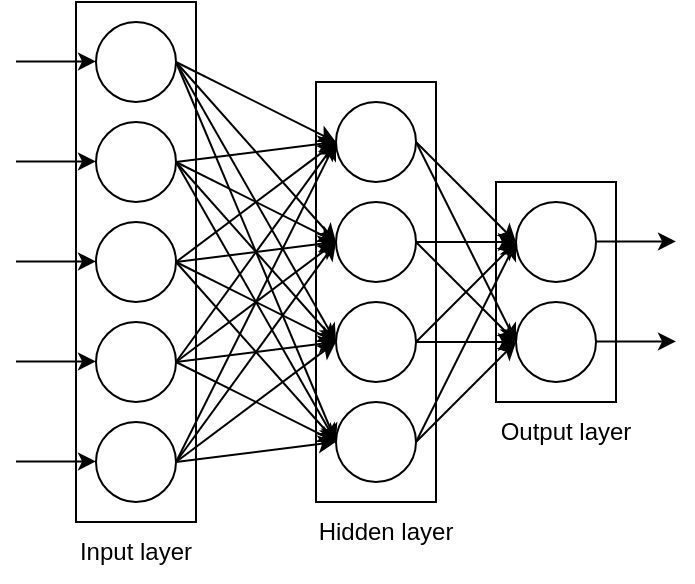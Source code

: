 <mxfile version="26.2.14">
  <diagram name="Page-1" id="BajXGiDGtNtVMGe9Nqyz">
    <mxGraphModel dx="815" dy="456" grid="1" gridSize="10" guides="1" tooltips="1" connect="1" arrows="1" fold="1" page="1" pageScale="1" pageWidth="850" pageHeight="1100" math="0" shadow="0">
      <root>
        <mxCell id="0" />
        <mxCell id="1" parent="0" />
        <mxCell id="UISm-Eijfibv8pY-J6u1-37" style="rounded=0;orthogonalLoop=1;jettySize=auto;html=1;exitX=1;exitY=0.5;exitDx=0;exitDy=0;entryX=0;entryY=0.5;entryDx=0;entryDy=0;" edge="1" parent="1" source="UISm-Eijfibv8pY-J6u1-26" target="UISm-Eijfibv8pY-J6u1-31">
          <mxGeometry relative="1" as="geometry" />
        </mxCell>
        <mxCell id="UISm-Eijfibv8pY-J6u1-38" style="rounded=0;orthogonalLoop=1;jettySize=auto;html=1;exitX=1;exitY=0.5;exitDx=0;exitDy=0;entryX=0;entryY=0.5;entryDx=0;entryDy=0;" edge="1" parent="1" source="UISm-Eijfibv8pY-J6u1-26" target="UISm-Eijfibv8pY-J6u1-32">
          <mxGeometry relative="1" as="geometry" />
        </mxCell>
        <mxCell id="UISm-Eijfibv8pY-J6u1-39" style="rounded=0;orthogonalLoop=1;jettySize=auto;html=1;exitX=1;exitY=0.5;exitDx=0;exitDy=0;entryX=0;entryY=0.5;entryDx=0;entryDy=0;" edge="1" parent="1" source="UISm-Eijfibv8pY-J6u1-26" target="UISm-Eijfibv8pY-J6u1-33">
          <mxGeometry relative="1" as="geometry" />
        </mxCell>
        <mxCell id="UISm-Eijfibv8pY-J6u1-40" style="rounded=0;orthogonalLoop=1;jettySize=auto;html=1;exitX=1;exitY=0.5;exitDx=0;exitDy=0;entryX=0;entryY=0.5;entryDx=0;entryDy=0;" edge="1" parent="1" source="UISm-Eijfibv8pY-J6u1-26" target="UISm-Eijfibv8pY-J6u1-34">
          <mxGeometry relative="1" as="geometry" />
        </mxCell>
        <mxCell id="UISm-Eijfibv8pY-J6u1-26" value="" style="ellipse;whiteSpace=wrap;html=1;aspect=fixed;" vertex="1" parent="1">
          <mxGeometry x="160" y="160" width="40" height="40" as="geometry" />
        </mxCell>
        <mxCell id="UISm-Eijfibv8pY-J6u1-41" style="rounded=0;orthogonalLoop=1;jettySize=auto;html=1;exitX=1;exitY=0.5;exitDx=0;exitDy=0;" edge="1" parent="1" source="UISm-Eijfibv8pY-J6u1-27">
          <mxGeometry relative="1" as="geometry">
            <mxPoint x="280" y="220" as="targetPoint" />
          </mxGeometry>
        </mxCell>
        <mxCell id="UISm-Eijfibv8pY-J6u1-42" style="rounded=0;orthogonalLoop=1;jettySize=auto;html=1;exitX=1;exitY=0.5;exitDx=0;exitDy=0;entryX=0;entryY=0.5;entryDx=0;entryDy=0;" edge="1" parent="1" source="UISm-Eijfibv8pY-J6u1-27" target="UISm-Eijfibv8pY-J6u1-32">
          <mxGeometry relative="1" as="geometry" />
        </mxCell>
        <mxCell id="UISm-Eijfibv8pY-J6u1-43" style="rounded=0;orthogonalLoop=1;jettySize=auto;html=1;exitX=1;exitY=0.5;exitDx=0;exitDy=0;entryX=0;entryY=0.5;entryDx=0;entryDy=0;" edge="1" parent="1" source="UISm-Eijfibv8pY-J6u1-27" target="UISm-Eijfibv8pY-J6u1-33">
          <mxGeometry relative="1" as="geometry" />
        </mxCell>
        <mxCell id="UISm-Eijfibv8pY-J6u1-44" style="rounded=0;orthogonalLoop=1;jettySize=auto;html=1;exitX=1;exitY=0.5;exitDx=0;exitDy=0;entryX=0;entryY=0.5;entryDx=0;entryDy=0;" edge="1" parent="1" source="UISm-Eijfibv8pY-J6u1-27" target="UISm-Eijfibv8pY-J6u1-34">
          <mxGeometry relative="1" as="geometry" />
        </mxCell>
        <mxCell id="UISm-Eijfibv8pY-J6u1-27" value="" style="ellipse;whiteSpace=wrap;html=1;aspect=fixed;" vertex="1" parent="1">
          <mxGeometry x="160" y="210" width="40" height="40" as="geometry" />
        </mxCell>
        <mxCell id="UISm-Eijfibv8pY-J6u1-45" style="rounded=0;orthogonalLoop=1;jettySize=auto;html=1;exitX=1;exitY=0.5;exitDx=0;exitDy=0;entryX=0;entryY=0.5;entryDx=0;entryDy=0;" edge="1" parent="1" source="UISm-Eijfibv8pY-J6u1-28" target="UISm-Eijfibv8pY-J6u1-31">
          <mxGeometry relative="1" as="geometry" />
        </mxCell>
        <mxCell id="UISm-Eijfibv8pY-J6u1-46" style="rounded=0;orthogonalLoop=1;jettySize=auto;html=1;exitX=1;exitY=0.5;exitDx=0;exitDy=0;entryX=0;entryY=0.5;entryDx=0;entryDy=0;" edge="1" parent="1" source="UISm-Eijfibv8pY-J6u1-28" target="UISm-Eijfibv8pY-J6u1-32">
          <mxGeometry relative="1" as="geometry" />
        </mxCell>
        <mxCell id="UISm-Eijfibv8pY-J6u1-47" style="rounded=0;orthogonalLoop=1;jettySize=auto;html=1;exitX=1;exitY=0.5;exitDx=0;exitDy=0;entryX=0;entryY=0.5;entryDx=0;entryDy=0;" edge="1" parent="1" source="UISm-Eijfibv8pY-J6u1-28" target="UISm-Eijfibv8pY-J6u1-33">
          <mxGeometry relative="1" as="geometry" />
        </mxCell>
        <mxCell id="UISm-Eijfibv8pY-J6u1-48" style="rounded=0;orthogonalLoop=1;jettySize=auto;html=1;exitX=1;exitY=0.5;exitDx=0;exitDy=0;entryX=0;entryY=0.5;entryDx=0;entryDy=0;" edge="1" parent="1" source="UISm-Eijfibv8pY-J6u1-28" target="UISm-Eijfibv8pY-J6u1-34">
          <mxGeometry relative="1" as="geometry" />
        </mxCell>
        <mxCell id="UISm-Eijfibv8pY-J6u1-28" value="" style="ellipse;whiteSpace=wrap;html=1;aspect=fixed;" vertex="1" parent="1">
          <mxGeometry x="160" y="260" width="40" height="40" as="geometry" />
        </mxCell>
        <mxCell id="UISm-Eijfibv8pY-J6u1-49" style="rounded=0;orthogonalLoop=1;jettySize=auto;html=1;exitX=1;exitY=0.5;exitDx=0;exitDy=0;entryX=0;entryY=0.5;entryDx=0;entryDy=0;" edge="1" parent="1" source="UISm-Eijfibv8pY-J6u1-29" target="UISm-Eijfibv8pY-J6u1-31">
          <mxGeometry relative="1" as="geometry" />
        </mxCell>
        <mxCell id="UISm-Eijfibv8pY-J6u1-50" style="rounded=0;orthogonalLoop=1;jettySize=auto;html=1;exitX=1;exitY=0.5;exitDx=0;exitDy=0;entryX=0;entryY=0.5;entryDx=0;entryDy=0;" edge="1" parent="1" source="UISm-Eijfibv8pY-J6u1-29" target="UISm-Eijfibv8pY-J6u1-32">
          <mxGeometry relative="1" as="geometry" />
        </mxCell>
        <mxCell id="UISm-Eijfibv8pY-J6u1-51" style="rounded=0;orthogonalLoop=1;jettySize=auto;html=1;exitX=1;exitY=0.5;exitDx=0;exitDy=0;" edge="1" parent="1" source="UISm-Eijfibv8pY-J6u1-29">
          <mxGeometry relative="1" as="geometry">
            <mxPoint x="280" y="320" as="targetPoint" />
          </mxGeometry>
        </mxCell>
        <mxCell id="UISm-Eijfibv8pY-J6u1-52" style="rounded=0;orthogonalLoop=1;jettySize=auto;html=1;exitX=1;exitY=0.5;exitDx=0;exitDy=0;entryX=0;entryY=0.5;entryDx=0;entryDy=0;" edge="1" parent="1" source="UISm-Eijfibv8pY-J6u1-29" target="UISm-Eijfibv8pY-J6u1-34">
          <mxGeometry relative="1" as="geometry" />
        </mxCell>
        <mxCell id="UISm-Eijfibv8pY-J6u1-29" value="" style="ellipse;whiteSpace=wrap;html=1;aspect=fixed;" vertex="1" parent="1">
          <mxGeometry x="160" y="310" width="40" height="40" as="geometry" />
        </mxCell>
        <mxCell id="UISm-Eijfibv8pY-J6u1-53" style="rounded=0;orthogonalLoop=1;jettySize=auto;html=1;exitX=1;exitY=0.5;exitDx=0;exitDy=0;entryX=0;entryY=0.5;entryDx=0;entryDy=0;" edge="1" parent="1" source="UISm-Eijfibv8pY-J6u1-30" target="UISm-Eijfibv8pY-J6u1-31">
          <mxGeometry relative="1" as="geometry" />
        </mxCell>
        <mxCell id="UISm-Eijfibv8pY-J6u1-54" style="rounded=0;orthogonalLoop=1;jettySize=auto;html=1;exitX=1;exitY=0.5;exitDx=0;exitDy=0;entryX=0;entryY=0.5;entryDx=0;entryDy=0;" edge="1" parent="1" source="UISm-Eijfibv8pY-J6u1-30" target="UISm-Eijfibv8pY-J6u1-32">
          <mxGeometry relative="1" as="geometry" />
        </mxCell>
        <mxCell id="UISm-Eijfibv8pY-J6u1-55" style="rounded=0;orthogonalLoop=1;jettySize=auto;html=1;exitX=1;exitY=0.5;exitDx=0;exitDy=0;entryX=0;entryY=0.5;entryDx=0;entryDy=0;" edge="1" parent="1" source="UISm-Eijfibv8pY-J6u1-30" target="UISm-Eijfibv8pY-J6u1-33">
          <mxGeometry relative="1" as="geometry" />
        </mxCell>
        <mxCell id="UISm-Eijfibv8pY-J6u1-56" style="rounded=0;orthogonalLoop=1;jettySize=auto;html=1;exitX=1;exitY=0.5;exitDx=0;exitDy=0;entryX=0;entryY=0.5;entryDx=0;entryDy=0;" edge="1" parent="1" source="UISm-Eijfibv8pY-J6u1-30" target="UISm-Eijfibv8pY-J6u1-34">
          <mxGeometry relative="1" as="geometry" />
        </mxCell>
        <mxCell id="UISm-Eijfibv8pY-J6u1-30" value="" style="ellipse;whiteSpace=wrap;html=1;aspect=fixed;" vertex="1" parent="1">
          <mxGeometry x="160" y="360" width="40" height="40" as="geometry" />
        </mxCell>
        <mxCell id="UISm-Eijfibv8pY-J6u1-57" style="rounded=0;orthogonalLoop=1;jettySize=auto;html=1;exitX=1;exitY=0.5;exitDx=0;exitDy=0;entryX=0;entryY=0.5;entryDx=0;entryDy=0;" edge="1" parent="1" source="UISm-Eijfibv8pY-J6u1-31" target="UISm-Eijfibv8pY-J6u1-35">
          <mxGeometry relative="1" as="geometry" />
        </mxCell>
        <mxCell id="UISm-Eijfibv8pY-J6u1-58" style="rounded=0;orthogonalLoop=1;jettySize=auto;html=1;exitX=1;exitY=0.5;exitDx=0;exitDy=0;entryX=0;entryY=0.5;entryDx=0;entryDy=0;" edge="1" parent="1" source="UISm-Eijfibv8pY-J6u1-31" target="UISm-Eijfibv8pY-J6u1-36">
          <mxGeometry relative="1" as="geometry" />
        </mxCell>
        <mxCell id="UISm-Eijfibv8pY-J6u1-31" value="" style="ellipse;whiteSpace=wrap;html=1;aspect=fixed;" vertex="1" parent="1">
          <mxGeometry x="280" y="200" width="40" height="40" as="geometry" />
        </mxCell>
        <mxCell id="UISm-Eijfibv8pY-J6u1-59" style="edgeStyle=orthogonalEdgeStyle;rounded=0;orthogonalLoop=1;jettySize=auto;html=1;exitX=1;exitY=0.5;exitDx=0;exitDy=0;" edge="1" parent="1" source="UISm-Eijfibv8pY-J6u1-32" target="UISm-Eijfibv8pY-J6u1-35">
          <mxGeometry relative="1" as="geometry" />
        </mxCell>
        <mxCell id="UISm-Eijfibv8pY-J6u1-60" style="rounded=0;orthogonalLoop=1;jettySize=auto;html=1;exitX=1;exitY=0.5;exitDx=0;exitDy=0;entryX=0;entryY=0.5;entryDx=0;entryDy=0;" edge="1" parent="1" source="UISm-Eijfibv8pY-J6u1-32" target="UISm-Eijfibv8pY-J6u1-36">
          <mxGeometry relative="1" as="geometry" />
        </mxCell>
        <mxCell id="UISm-Eijfibv8pY-J6u1-32" value="" style="ellipse;whiteSpace=wrap;html=1;aspect=fixed;" vertex="1" parent="1">
          <mxGeometry x="280" y="250" width="40" height="40" as="geometry" />
        </mxCell>
        <mxCell id="UISm-Eijfibv8pY-J6u1-61" style="rounded=0;orthogonalLoop=1;jettySize=auto;html=1;exitX=1;exitY=0.5;exitDx=0;exitDy=0;entryX=0;entryY=0.5;entryDx=0;entryDy=0;" edge="1" parent="1" source="UISm-Eijfibv8pY-J6u1-33" target="UISm-Eijfibv8pY-J6u1-35">
          <mxGeometry relative="1" as="geometry" />
        </mxCell>
        <mxCell id="UISm-Eijfibv8pY-J6u1-62" style="edgeStyle=orthogonalEdgeStyle;rounded=0;orthogonalLoop=1;jettySize=auto;html=1;exitX=1;exitY=0.5;exitDx=0;exitDy=0;" edge="1" parent="1" source="UISm-Eijfibv8pY-J6u1-33">
          <mxGeometry relative="1" as="geometry">
            <mxPoint x="370" y="320" as="targetPoint" />
          </mxGeometry>
        </mxCell>
        <mxCell id="UISm-Eijfibv8pY-J6u1-33" value="" style="ellipse;whiteSpace=wrap;html=1;aspect=fixed;" vertex="1" parent="1">
          <mxGeometry x="280" y="300" width="40" height="40" as="geometry" />
        </mxCell>
        <mxCell id="UISm-Eijfibv8pY-J6u1-63" style="rounded=0;orthogonalLoop=1;jettySize=auto;html=1;exitX=1;exitY=0.5;exitDx=0;exitDy=0;entryX=0;entryY=0.5;entryDx=0;entryDy=0;" edge="1" parent="1" source="UISm-Eijfibv8pY-J6u1-34" target="UISm-Eijfibv8pY-J6u1-35">
          <mxGeometry relative="1" as="geometry" />
        </mxCell>
        <mxCell id="UISm-Eijfibv8pY-J6u1-64" style="rounded=0;orthogonalLoop=1;jettySize=auto;html=1;exitX=1;exitY=0.5;exitDx=0;exitDy=0;entryX=0;entryY=0.5;entryDx=0;entryDy=0;" edge="1" parent="1" source="UISm-Eijfibv8pY-J6u1-34" target="UISm-Eijfibv8pY-J6u1-36">
          <mxGeometry relative="1" as="geometry" />
        </mxCell>
        <mxCell id="UISm-Eijfibv8pY-J6u1-34" value="" style="ellipse;whiteSpace=wrap;html=1;aspect=fixed;" vertex="1" parent="1">
          <mxGeometry x="280" y="350" width="40" height="40" as="geometry" />
        </mxCell>
        <mxCell id="UISm-Eijfibv8pY-J6u1-35" value="" style="ellipse;whiteSpace=wrap;html=1;aspect=fixed;" vertex="1" parent="1">
          <mxGeometry x="370" y="250" width="40" height="40" as="geometry" />
        </mxCell>
        <mxCell id="UISm-Eijfibv8pY-J6u1-36" value="" style="ellipse;whiteSpace=wrap;html=1;aspect=fixed;" vertex="1" parent="1">
          <mxGeometry x="370" y="300" width="40" height="40" as="geometry" />
        </mxCell>
        <mxCell id="UISm-Eijfibv8pY-J6u1-65" value="" style="endArrow=classic;html=1;rounded=0;" edge="1" parent="1">
          <mxGeometry width="50" height="50" relative="1" as="geometry">
            <mxPoint x="120" y="379.71" as="sourcePoint" />
            <mxPoint x="160" y="379.71" as="targetPoint" />
          </mxGeometry>
        </mxCell>
        <mxCell id="UISm-Eijfibv8pY-J6u1-66" value="" style="endArrow=classic;html=1;rounded=0;" edge="1" parent="1">
          <mxGeometry width="50" height="50" relative="1" as="geometry">
            <mxPoint x="120" y="329.71" as="sourcePoint" />
            <mxPoint x="160" y="329.71" as="targetPoint" />
          </mxGeometry>
        </mxCell>
        <mxCell id="UISm-Eijfibv8pY-J6u1-67" value="" style="endArrow=classic;html=1;rounded=0;" edge="1" parent="1">
          <mxGeometry width="50" height="50" relative="1" as="geometry">
            <mxPoint x="120" y="279.71" as="sourcePoint" />
            <mxPoint x="160" y="279.71" as="targetPoint" />
          </mxGeometry>
        </mxCell>
        <mxCell id="UISm-Eijfibv8pY-J6u1-68" value="" style="endArrow=classic;html=1;rounded=0;" edge="1" parent="1">
          <mxGeometry width="50" height="50" relative="1" as="geometry">
            <mxPoint x="120" y="229.71" as="sourcePoint" />
            <mxPoint x="160" y="229.71" as="targetPoint" />
          </mxGeometry>
        </mxCell>
        <mxCell id="UISm-Eijfibv8pY-J6u1-69" value="" style="endArrow=classic;html=1;rounded=0;" edge="1" parent="1">
          <mxGeometry width="50" height="50" relative="1" as="geometry">
            <mxPoint x="120" y="179.71" as="sourcePoint" />
            <mxPoint x="160" y="179.71" as="targetPoint" />
          </mxGeometry>
        </mxCell>
        <mxCell id="UISm-Eijfibv8pY-J6u1-70" value="" style="endArrow=classic;html=1;rounded=0;" edge="1" parent="1">
          <mxGeometry width="50" height="50" relative="1" as="geometry">
            <mxPoint x="410" y="319.71" as="sourcePoint" />
            <mxPoint x="450" y="319.71" as="targetPoint" />
          </mxGeometry>
        </mxCell>
        <mxCell id="UISm-Eijfibv8pY-J6u1-71" value="" style="endArrow=classic;html=1;rounded=0;" edge="1" parent="1">
          <mxGeometry width="50" height="50" relative="1" as="geometry">
            <mxPoint x="410" y="269.71" as="sourcePoint" />
            <mxPoint x="450" y="269.71" as="targetPoint" />
          </mxGeometry>
        </mxCell>
        <mxCell id="UISm-Eijfibv8pY-J6u1-72" value="" style="rounded=0;whiteSpace=wrap;html=1;fillColor=none;" vertex="1" parent="1">
          <mxGeometry x="150" y="150" width="60" height="260" as="geometry" />
        </mxCell>
        <mxCell id="UISm-Eijfibv8pY-J6u1-73" value="Input layer" style="text;html=1;align=center;verticalAlign=middle;whiteSpace=wrap;rounded=0;" vertex="1" parent="1">
          <mxGeometry x="150" y="410" width="60" height="30" as="geometry" />
        </mxCell>
        <mxCell id="UISm-Eijfibv8pY-J6u1-75" value="" style="rounded=0;whiteSpace=wrap;html=1;fillColor=none;" vertex="1" parent="1">
          <mxGeometry x="270" y="190" width="60" height="210" as="geometry" />
        </mxCell>
        <mxCell id="UISm-Eijfibv8pY-J6u1-76" value="Hidden layer" style="text;html=1;align=center;verticalAlign=middle;whiteSpace=wrap;rounded=0;" vertex="1" parent="1">
          <mxGeometry x="270" y="400" width="70" height="30" as="geometry" />
        </mxCell>
        <mxCell id="UISm-Eijfibv8pY-J6u1-77" value="" style="rounded=0;whiteSpace=wrap;html=1;fillColor=none;" vertex="1" parent="1">
          <mxGeometry x="360" y="240" width="60" height="110" as="geometry" />
        </mxCell>
        <mxCell id="UISm-Eijfibv8pY-J6u1-78" value="Output layer" style="text;html=1;align=center;verticalAlign=middle;whiteSpace=wrap;rounded=0;" vertex="1" parent="1">
          <mxGeometry x="360" y="350" width="70" height="30" as="geometry" />
        </mxCell>
      </root>
    </mxGraphModel>
  </diagram>
</mxfile>
